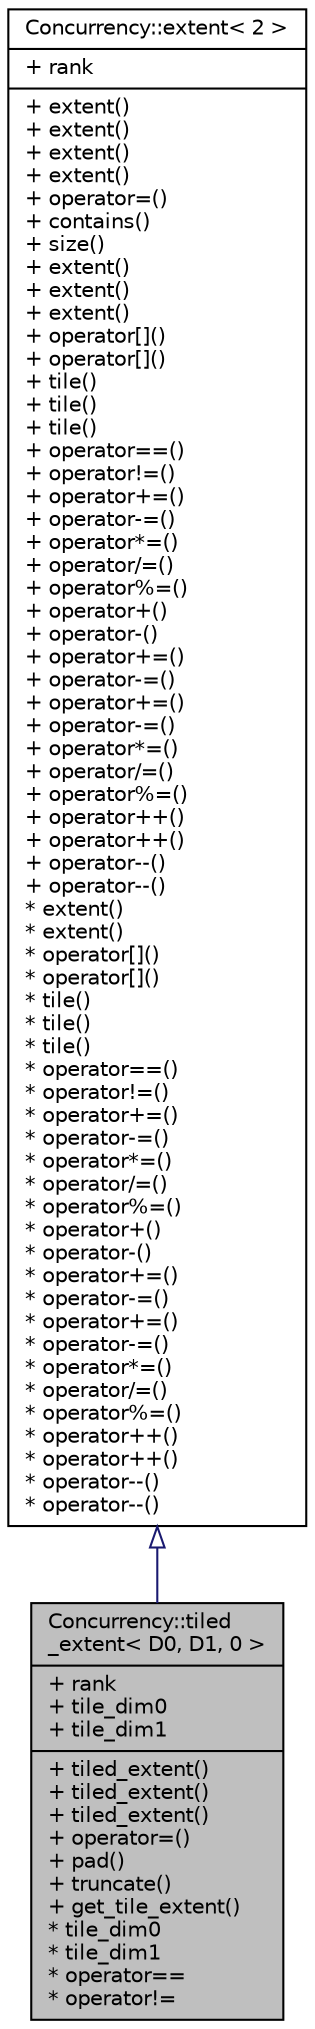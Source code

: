 digraph "Concurrency::tiled_extent&lt; D0, D1, 0 &gt;"
{
  edge [fontname="Helvetica",fontsize="10",labelfontname="Helvetica",labelfontsize="10"];
  node [fontname="Helvetica",fontsize="10",shape=record];
  Node1 [label="{Concurrency::tiled\l_extent\< D0, D1, 0 \>\n|+ rank\l+ tile_dim0\l+ tile_dim1\l|+ tiled_extent()\l+ tiled_extent()\l+ tiled_extent()\l+ operator=()\l+ pad()\l+ truncate()\l+ get_tile_extent()\l* tile_dim0\l* tile_dim1\l* operator==\l* operator!=\l}",height=0.2,width=0.4,color="black", fillcolor="grey75", style="filled", fontcolor="black"];
  Node2 -> Node1 [dir="back",color="midnightblue",fontsize="10",style="solid",arrowtail="onormal",fontname="Helvetica"];
  Node2 [label="{Concurrency::extent\< 2 \>\n|+ rank\l|+ extent()\l+ extent()\l+ extent()\l+ extent()\l+ operator=()\l+ contains()\l+ size()\l+ extent()\l+ extent()\l+ extent()\l+ operator[]()\l+ operator[]()\l+ tile()\l+ tile()\l+ tile()\l+ operator==()\l+ operator!=()\l+ operator+=()\l+ operator-=()\l+ operator*=()\l+ operator/=()\l+ operator%=()\l+ operator+()\l+ operator-()\l+ operator+=()\l+ operator-=()\l+ operator+=()\l+ operator-=()\l+ operator*=()\l+ operator/=()\l+ operator%=()\l+ operator++()\l+ operator++()\l+ operator--()\l+ operator--()\l* extent()\l* extent()\l* operator[]()\l* operator[]()\l* tile()\l* tile()\l* tile()\l* operator==()\l* operator!=()\l* operator+=()\l* operator-=()\l* operator*=()\l* operator/=()\l* operator%=()\l* operator+()\l* operator-()\l* operator+=()\l* operator-=()\l* operator+=()\l* operator-=()\l* operator*=()\l* operator/=()\l* operator%=()\l* operator++()\l* operator++()\l* operator--()\l* operator--()\l}",height=0.2,width=0.4,color="black", fillcolor="white", style="filled",URL="$classConcurrency_1_1extent.html",tooltip="Represents a unique position in N-dimensional space. "];
}
